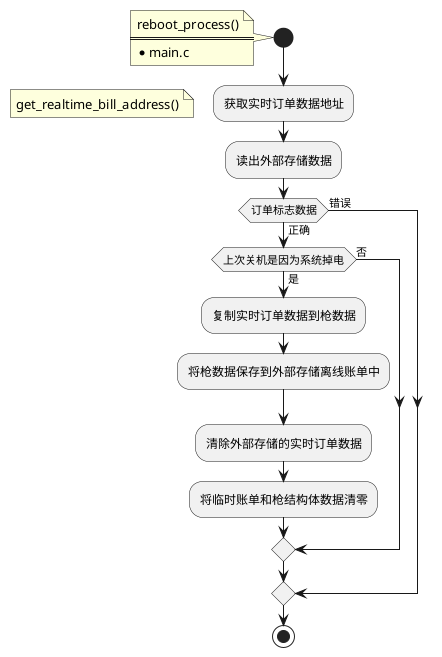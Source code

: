 @startuml
skinparam defaultFontName Microsoft YaHei UI
start
    note
    reboot_process()
    ====
    * main.c
    end note
    :获取实时订单数据地址;
    floating note: get_realtime_bill_address()
    :读出外部存储数据;
    if(订单标志数据)then(错误)
    else(正确)
        if(上次关机是因为系统掉电)then(否)
        else(是)
        :复制实时订单数据到枪数据;
        :将枪数据保存到外部存储离线账单中;
        :清除外部存储的实时订单数据;
        :将临时账单和枪结构体数据清零;
        endif
    endif 
stop
@enduml
